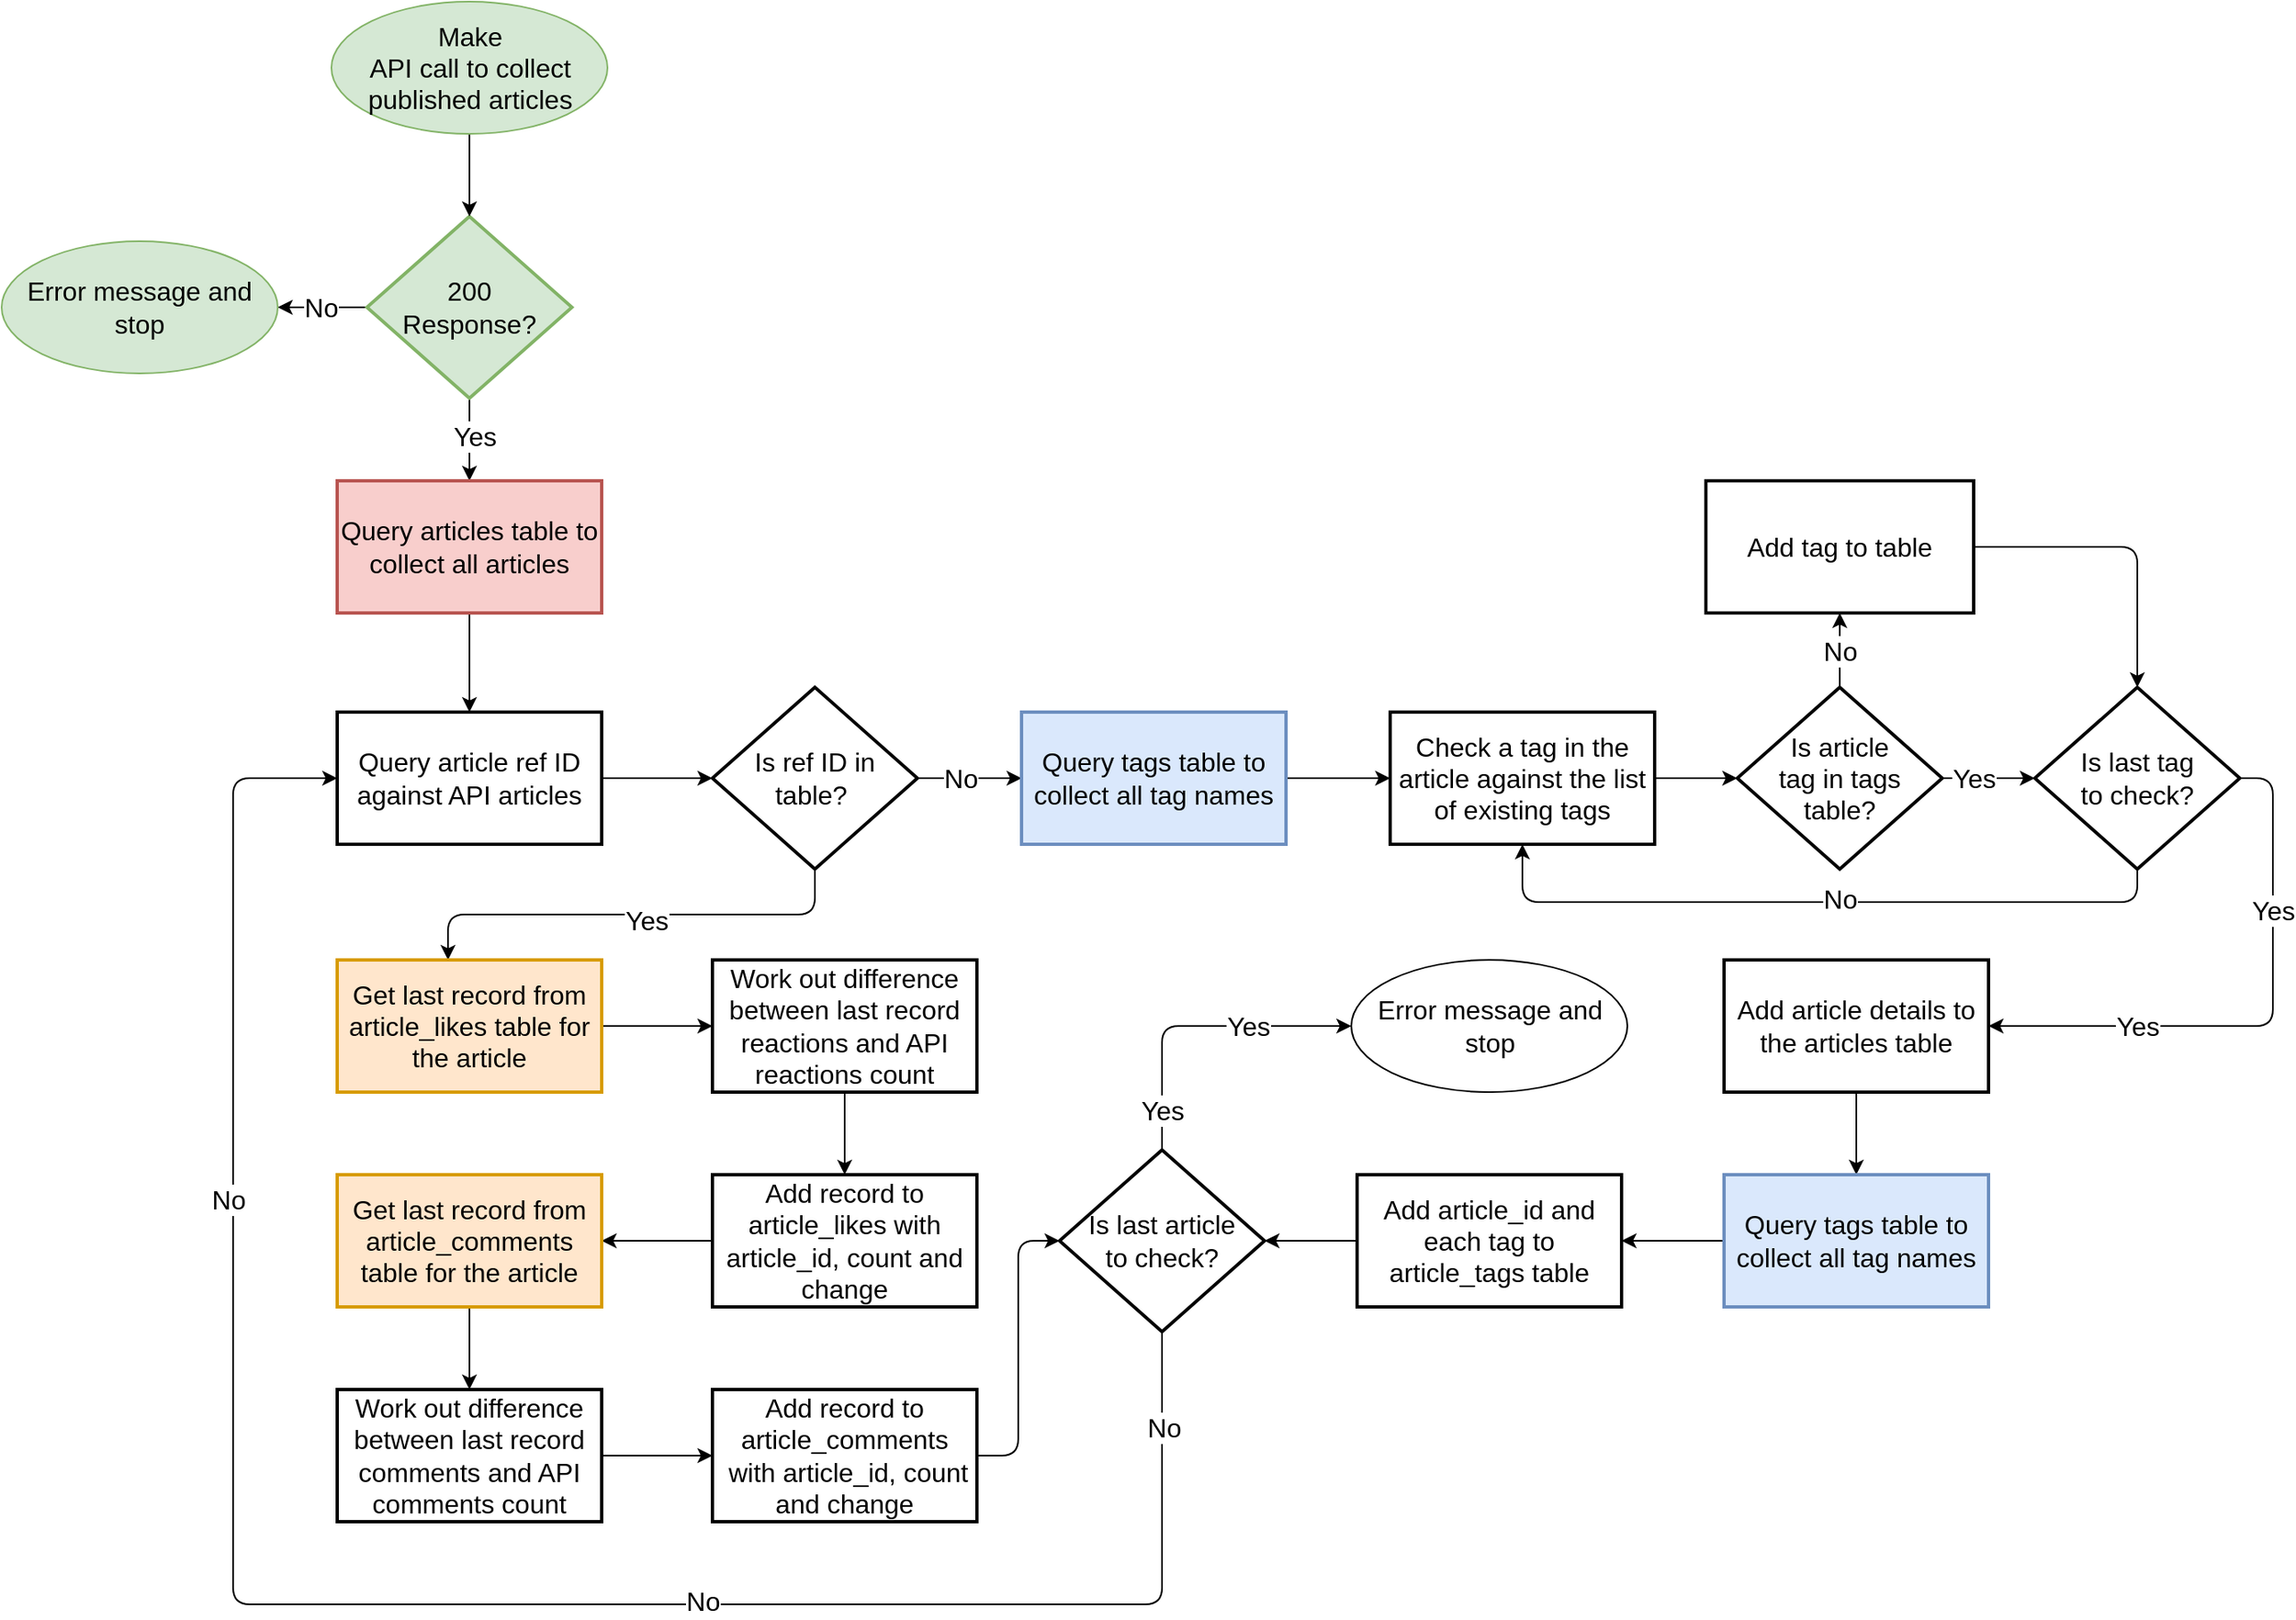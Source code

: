 <mxfile version="20.8.16" type="device"><diagram name="Page-1" id="tyPmelYILmHCZgquHCRe"><mxGraphModel dx="1846" dy="1214" grid="1" gridSize="10" guides="1" tooltips="1" connect="1" arrows="1" fold="1" page="1" pageScale="1" pageWidth="1654" pageHeight="1169" math="0" shadow="0"><root><mxCell id="0"/><mxCell id="1" parent="0"/><mxCell id="qKAgkgesWeWLvzqZyhlg-28" value="" style="edgeStyle=orthogonalEdgeStyle;rounded=0;orthogonalLoop=1;jettySize=auto;html=1;fontSize=16;" edge="1" parent="1" source="qKAgkgesWeWLvzqZyhlg-4" target="qKAgkgesWeWLvzqZyhlg-23"><mxGeometry relative="1" as="geometry"/></mxCell><mxCell id="qKAgkgesWeWLvzqZyhlg-29" value="Yes" style="edgeLabel;html=1;align=center;verticalAlign=middle;resizable=0;points=[];fontSize=16;rounded=0;" vertex="1" connectable="0" parent="qKAgkgesWeWLvzqZyhlg-28"><mxGeometry x="-0.08" y="3" relative="1" as="geometry"><mxPoint as="offset"/></mxGeometry></mxCell><mxCell id="qKAgkgesWeWLvzqZyhlg-117" value="" style="edgeStyle=orthogonalEdgeStyle;orthogonalLoop=1;jettySize=auto;html=1;fontSize=16;" edge="1" parent="1" source="qKAgkgesWeWLvzqZyhlg-4" target="qKAgkgesWeWLvzqZyhlg-115"><mxGeometry relative="1" as="geometry"/></mxCell><mxCell id="qKAgkgesWeWLvzqZyhlg-118" value="No" style="edgeLabel;html=1;align=center;verticalAlign=middle;resizable=0;points=[];fontSize=16;" vertex="1" connectable="0" parent="qKAgkgesWeWLvzqZyhlg-117"><mxGeometry x="0.037" relative="1" as="geometry"><mxPoint as="offset"/></mxGeometry></mxCell><mxCell id="qKAgkgesWeWLvzqZyhlg-4" value="200 &lt;br&gt;Response?" style="rhombus;whiteSpace=wrap;html=1;strokeColor=#82b366;strokeWidth=2;fontSize=16;rounded=0;fillColor=#d5e8d4;" vertex="1" parent="1"><mxGeometry x="271" y="160" width="124" height="110" as="geometry"/></mxCell><mxCell id="qKAgkgesWeWLvzqZyhlg-37" value="" style="edgeStyle=orthogonalEdgeStyle;orthogonalLoop=1;jettySize=auto;html=1;fontSize=16;" edge="1" parent="1" source="qKAgkgesWeWLvzqZyhlg-13" target="qKAgkgesWeWLvzqZyhlg-36"><mxGeometry relative="1" as="geometry"/></mxCell><mxCell id="qKAgkgesWeWLvzqZyhlg-38" value="No" style="edgeLabel;html=1;align=center;verticalAlign=middle;resizable=0;points=[];fontSize=16;" vertex="1" connectable="0" parent="qKAgkgesWeWLvzqZyhlg-37"><mxGeometry x="-0.175" relative="1" as="geometry"><mxPoint as="offset"/></mxGeometry></mxCell><mxCell id="qKAgkgesWeWLvzqZyhlg-86" style="edgeStyle=orthogonalEdgeStyle;orthogonalLoop=1;jettySize=auto;html=1;exitX=0.5;exitY=1;exitDx=0;exitDy=0;entryX=0.419;entryY=0;entryDx=0;entryDy=0;entryPerimeter=0;fontSize=16;" edge="1" parent="1" source="qKAgkgesWeWLvzqZyhlg-13" target="qKAgkgesWeWLvzqZyhlg-85"><mxGeometry relative="1" as="geometry"/></mxCell><mxCell id="qKAgkgesWeWLvzqZyhlg-126" value="Yes" style="edgeLabel;html=1;align=center;verticalAlign=middle;resizable=0;points=[];fontSize=16;" vertex="1" connectable="0" parent="qKAgkgesWeWLvzqZyhlg-86"><mxGeometry x="-0.274" relative="1" as="geometry"><mxPoint x="-29" y="3" as="offset"/></mxGeometry></mxCell><mxCell id="qKAgkgesWeWLvzqZyhlg-13" value="Is ref ID in table?&amp;nbsp;" style="rhombus;whiteSpace=wrap;html=1;strokeColor=default;strokeWidth=2;fontSize=16;rounded=0;" vertex="1" parent="1"><mxGeometry x="480" y="445" width="124" height="110" as="geometry"/></mxCell><mxCell id="qKAgkgesWeWLvzqZyhlg-31" value="" style="edgeStyle=orthogonalEdgeStyle;rounded=0;orthogonalLoop=1;jettySize=auto;html=1;fontSize=16;" edge="1" parent="1" source="qKAgkgesWeWLvzqZyhlg-22" target="qKAgkgesWeWLvzqZyhlg-13"><mxGeometry relative="1" as="geometry"/></mxCell><mxCell id="qKAgkgesWeWLvzqZyhlg-22" value="Query article ref ID against API articles" style="rounded=0;whiteSpace=wrap;html=1;strokeColor=default;strokeWidth=2;fontSize=16;" vertex="1" parent="1"><mxGeometry x="253" y="460" width="160" height="80" as="geometry"/></mxCell><mxCell id="qKAgkgesWeWLvzqZyhlg-30" value="" style="edgeStyle=orthogonalEdgeStyle;rounded=0;orthogonalLoop=1;jettySize=auto;html=1;fontSize=16;" edge="1" parent="1" source="qKAgkgesWeWLvzqZyhlg-23" target="qKAgkgesWeWLvzqZyhlg-22"><mxGeometry relative="1" as="geometry"/></mxCell><mxCell id="qKAgkgesWeWLvzqZyhlg-23" value="Query articles table to collect all articles" style="rounded=0;whiteSpace=wrap;html=1;strokeColor=#b85450;strokeWidth=2;fontSize=16;fillColor=#f8cecc;" vertex="1" parent="1"><mxGeometry x="253" y="320" width="160" height="80" as="geometry"/></mxCell><mxCell id="qKAgkgesWeWLvzqZyhlg-40" value="" style="edgeStyle=orthogonalEdgeStyle;orthogonalLoop=1;jettySize=auto;html=1;fontSize=16;" edge="1" parent="1" source="qKAgkgesWeWLvzqZyhlg-36" target="qKAgkgesWeWLvzqZyhlg-39"><mxGeometry relative="1" as="geometry"/></mxCell><mxCell id="qKAgkgesWeWLvzqZyhlg-36" value="Query tags table to collect all tag names" style="rounded=0;whiteSpace=wrap;html=1;strokeColor=#6c8ebf;strokeWidth=2;fontSize=16;fillColor=#dae8fc;" vertex="1" parent="1"><mxGeometry x="667" y="460" width="160" height="80" as="geometry"/></mxCell><mxCell id="qKAgkgesWeWLvzqZyhlg-77" value="" style="edgeStyle=orthogonalEdgeStyle;orthogonalLoop=1;jettySize=auto;html=1;fontSize=16;" edge="1" parent="1" source="qKAgkgesWeWLvzqZyhlg-39" target="qKAgkgesWeWLvzqZyhlg-41"><mxGeometry relative="1" as="geometry"/></mxCell><mxCell id="qKAgkgesWeWLvzqZyhlg-39" value="Check a tag in the article against the list of existing tags" style="rounded=0;whiteSpace=wrap;html=1;strokeColor=default;strokeWidth=2;fontSize=16;" vertex="1" parent="1"><mxGeometry x="890" y="460" width="160" height="80" as="geometry"/></mxCell><mxCell id="qKAgkgesWeWLvzqZyhlg-49" value="No" style="edgeStyle=orthogonalEdgeStyle;orthogonalLoop=1;jettySize=auto;html=1;fontSize=16;" edge="1" parent="1" source="qKAgkgesWeWLvzqZyhlg-41" target="qKAgkgesWeWLvzqZyhlg-43"><mxGeometry relative="1" as="geometry"/></mxCell><mxCell id="qKAgkgesWeWLvzqZyhlg-82" value="" style="edgeStyle=orthogonalEdgeStyle;orthogonalLoop=1;jettySize=auto;html=1;fontSize=16;" edge="1" parent="1" source="qKAgkgesWeWLvzqZyhlg-41" target="qKAgkgesWeWLvzqZyhlg-48"><mxGeometry relative="1" as="geometry"/></mxCell><mxCell id="qKAgkgesWeWLvzqZyhlg-83" value="Yes" style="edgeLabel;html=1;align=center;verticalAlign=middle;resizable=0;points=[];fontSize=16;" vertex="1" connectable="0" parent="qKAgkgesWeWLvzqZyhlg-82"><mxGeometry x="-0.321" relative="1" as="geometry"><mxPoint as="offset"/></mxGeometry></mxCell><mxCell id="qKAgkgesWeWLvzqZyhlg-41" value="Is article &lt;br&gt;tag in tags &lt;br&gt;table?" style="rhombus;whiteSpace=wrap;html=1;strokeColor=default;strokeWidth=2;fontSize=16;rounded=0;" vertex="1" parent="1"><mxGeometry x="1100" y="445" width="124" height="110" as="geometry"/></mxCell><mxCell id="qKAgkgesWeWLvzqZyhlg-76" value="" style="edgeStyle=orthogonalEdgeStyle;orthogonalLoop=1;jettySize=auto;html=1;fontSize=16;" edge="1" parent="1" source="qKAgkgesWeWLvzqZyhlg-43" target="qKAgkgesWeWLvzqZyhlg-48"><mxGeometry relative="1" as="geometry"/></mxCell><mxCell id="qKAgkgesWeWLvzqZyhlg-43" value="Add tag to table" style="rounded=0;whiteSpace=wrap;html=1;strokeColor=default;strokeWidth=2;fontSize=16;" vertex="1" parent="1"><mxGeometry x="1081" y="320" width="162" height="80" as="geometry"/></mxCell><mxCell id="qKAgkgesWeWLvzqZyhlg-78" style="edgeStyle=orthogonalEdgeStyle;orthogonalLoop=1;jettySize=auto;html=1;exitX=0.5;exitY=1;exitDx=0;exitDy=0;entryX=0.5;entryY=1;entryDx=0;entryDy=0;fontSize=16;" edge="1" parent="1" source="qKAgkgesWeWLvzqZyhlg-48" target="qKAgkgesWeWLvzqZyhlg-39"><mxGeometry relative="1" as="geometry"/></mxCell><mxCell id="qKAgkgesWeWLvzqZyhlg-84" value="No" style="edgeLabel;html=1;align=center;verticalAlign=middle;resizable=0;points=[];fontSize=16;" vertex="1" connectable="0" parent="qKAgkgesWeWLvzqZyhlg-78"><mxGeometry x="-0.166" y="-2" relative="1" as="geometry"><mxPoint x="-22" as="offset"/></mxGeometry></mxCell><mxCell id="qKAgkgesWeWLvzqZyhlg-80" value="Yes" style="edgeStyle=orthogonalEdgeStyle;orthogonalLoop=1;jettySize=auto;html=1;exitX=1;exitY=0.5;exitDx=0;exitDy=0;entryX=1;entryY=0.5;entryDx=0;entryDy=0;fontSize=16;" edge="1" parent="1" source="qKAgkgesWeWLvzqZyhlg-48" target="qKAgkgesWeWLvzqZyhlg-57"><mxGeometry x="-0.415" relative="1" as="geometry"><mxPoint as="offset"/></mxGeometry></mxCell><mxCell id="qKAgkgesWeWLvzqZyhlg-81" value="Yes" style="edgeLabel;html=1;align=center;verticalAlign=middle;resizable=0;points=[];fontSize=16;" vertex="1" connectable="0" parent="qKAgkgesWeWLvzqZyhlg-80"><mxGeometry x="0.257" relative="1" as="geometry"><mxPoint x="-37" as="offset"/></mxGeometry></mxCell><mxCell id="qKAgkgesWeWLvzqZyhlg-48" value="Is last tag&lt;br&gt;to check?" style="rhombus;whiteSpace=wrap;html=1;strokeColor=default;strokeWidth=2;fontSize=16;rounded=0;" vertex="1" parent="1"><mxGeometry x="1280" y="445" width="124" height="110" as="geometry"/></mxCell><mxCell id="qKAgkgesWeWLvzqZyhlg-74" value="" style="edgeStyle=orthogonalEdgeStyle;orthogonalLoop=1;jettySize=auto;html=1;fontSize=16;" edge="1" parent="1" source="qKAgkgesWeWLvzqZyhlg-57" target="qKAgkgesWeWLvzqZyhlg-65"><mxGeometry relative="1" as="geometry"/></mxCell><mxCell id="qKAgkgesWeWLvzqZyhlg-57" value="Add article details to the articles table" style="rounded=0;whiteSpace=wrap;html=1;strokeColor=default;strokeWidth=2;fontSize=16;" vertex="1" parent="1"><mxGeometry x="1092" y="610" width="160" height="80" as="geometry"/></mxCell><mxCell id="qKAgkgesWeWLvzqZyhlg-68" value="" style="edgeStyle=orthogonalEdgeStyle;orthogonalLoop=1;jettySize=auto;html=1;fontSize=16;" edge="1" parent="1" source="qKAgkgesWeWLvzqZyhlg-65" target="qKAgkgesWeWLvzqZyhlg-67"><mxGeometry relative="1" as="geometry"/></mxCell><mxCell id="qKAgkgesWeWLvzqZyhlg-65" value="Query tags table to collect all tag names" style="rounded=0;whiteSpace=wrap;html=1;strokeColor=#6c8ebf;strokeWidth=2;fontSize=16;fillColor=#dae8fc;" vertex="1" parent="1"><mxGeometry x="1092" y="740" width="160" height="80" as="geometry"/></mxCell><mxCell id="qKAgkgesWeWLvzqZyhlg-105" style="edgeStyle=orthogonalEdgeStyle;orthogonalLoop=1;jettySize=auto;html=1;fontSize=16;" edge="1" parent="1" source="qKAgkgesWeWLvzqZyhlg-67" target="qKAgkgesWeWLvzqZyhlg-69"><mxGeometry relative="1" as="geometry"/></mxCell><mxCell id="qKAgkgesWeWLvzqZyhlg-67" value="Add article_id and each tag to article_tags table" style="rounded=0;whiteSpace=wrap;html=1;strokeColor=default;strokeWidth=2;fontSize=16;" vertex="1" parent="1"><mxGeometry x="870" y="740" width="160" height="80" as="geometry"/></mxCell><mxCell id="qKAgkgesWeWLvzqZyhlg-106" style="edgeStyle=orthogonalEdgeStyle;orthogonalLoop=1;jettySize=auto;html=1;exitX=0.5;exitY=1;exitDx=0;exitDy=0;entryX=0;entryY=0.5;entryDx=0;entryDy=0;fontSize=16;" edge="1" parent="1" source="qKAgkgesWeWLvzqZyhlg-69" target="qKAgkgesWeWLvzqZyhlg-22"><mxGeometry relative="1" as="geometry"><Array as="points"><mxPoint x="752" y="1000"/><mxPoint x="190" y="1000"/><mxPoint x="190" y="500"/></Array></mxGeometry></mxCell><mxCell id="qKAgkgesWeWLvzqZyhlg-107" value="No" style="edgeLabel;html=1;align=center;verticalAlign=middle;resizable=0;points=[];fontSize=16;" vertex="1" connectable="0" parent="qKAgkgesWeWLvzqZyhlg-106"><mxGeometry x="-0.91" y="1" relative="1" as="geometry"><mxPoint as="offset"/></mxGeometry></mxCell><mxCell id="qKAgkgesWeWLvzqZyhlg-108" value="No" style="edgeLabel;html=1;align=center;verticalAlign=middle;resizable=0;points=[];fontSize=16;" vertex="1" connectable="0" parent="qKAgkgesWeWLvzqZyhlg-106"><mxGeometry x="-0.313" y="-2" relative="1" as="geometry"><mxPoint as="offset"/></mxGeometry></mxCell><mxCell id="qKAgkgesWeWLvzqZyhlg-109" value="No" style="edgeLabel;html=1;align=center;verticalAlign=middle;resizable=0;points=[];fontSize=16;" vertex="1" connectable="0" parent="qKAgkgesWeWLvzqZyhlg-106"><mxGeometry x="0.507" y="3" relative="1" as="geometry"><mxPoint as="offset"/></mxGeometry></mxCell><mxCell id="qKAgkgesWeWLvzqZyhlg-123" style="edgeStyle=orthogonalEdgeStyle;orthogonalLoop=1;jettySize=auto;html=1;exitX=0.5;exitY=0;exitDx=0;exitDy=0;entryX=0;entryY=0.5;entryDx=0;entryDy=0;fontSize=16;" edge="1" parent="1" source="qKAgkgesWeWLvzqZyhlg-69" target="qKAgkgesWeWLvzqZyhlg-119"><mxGeometry relative="1" as="geometry"/></mxCell><mxCell id="qKAgkgesWeWLvzqZyhlg-124" value="Yes" style="edgeLabel;html=1;align=center;verticalAlign=middle;resizable=0;points=[];fontSize=16;" vertex="1" connectable="0" parent="qKAgkgesWeWLvzqZyhlg-123"><mxGeometry x="-0.747" relative="1" as="geometry"><mxPoint as="offset"/></mxGeometry></mxCell><mxCell id="qKAgkgesWeWLvzqZyhlg-125" value="Yes" style="edgeLabel;html=1;align=center;verticalAlign=middle;resizable=0;points=[];fontSize=16;" vertex="1" connectable="0" parent="qKAgkgesWeWLvzqZyhlg-123"><mxGeometry x="0.34" relative="1" as="geometry"><mxPoint as="offset"/></mxGeometry></mxCell><mxCell id="qKAgkgesWeWLvzqZyhlg-69" value="Is last article&lt;br&gt;to check?" style="rhombus;whiteSpace=wrap;html=1;strokeColor=default;strokeWidth=2;fontSize=16;rounded=0;" vertex="1" parent="1"><mxGeometry x="690" y="725" width="124" height="110" as="geometry"/></mxCell><mxCell id="qKAgkgesWeWLvzqZyhlg-97" value="" style="edgeStyle=orthogonalEdgeStyle;orthogonalLoop=1;jettySize=auto;html=1;fontSize=16;" edge="1" parent="1" source="qKAgkgesWeWLvzqZyhlg-85" target="qKAgkgesWeWLvzqZyhlg-89"><mxGeometry relative="1" as="geometry"/></mxCell><mxCell id="qKAgkgesWeWLvzqZyhlg-85" value="Get last record from article_likes table for the article" style="rounded=0;whiteSpace=wrap;html=1;strokeColor=#d79b00;strokeWidth=2;fontSize=16;fillColor=#ffe6cc;" vertex="1" parent="1"><mxGeometry x="253" y="610" width="160" height="80" as="geometry"/></mxCell><mxCell id="qKAgkgesWeWLvzqZyhlg-98" value="" style="edgeStyle=orthogonalEdgeStyle;orthogonalLoop=1;jettySize=auto;html=1;fontSize=16;" edge="1" parent="1" source="qKAgkgesWeWLvzqZyhlg-89" target="qKAgkgesWeWLvzqZyhlg-91"><mxGeometry relative="1" as="geometry"/></mxCell><mxCell id="qKAgkgesWeWLvzqZyhlg-89" value="Work out difference between last record reactions and API reactions count" style="rounded=0;whiteSpace=wrap;html=1;strokeColor=default;strokeWidth=2;fontSize=16;" vertex="1" parent="1"><mxGeometry x="480" y="610" width="160" height="80" as="geometry"/></mxCell><mxCell id="qKAgkgesWeWLvzqZyhlg-99" value="" style="edgeStyle=orthogonalEdgeStyle;orthogonalLoop=1;jettySize=auto;html=1;fontSize=16;" edge="1" parent="1" source="qKAgkgesWeWLvzqZyhlg-91" target="qKAgkgesWeWLvzqZyhlg-93"><mxGeometry relative="1" as="geometry"/></mxCell><mxCell id="qKAgkgesWeWLvzqZyhlg-91" value="Add record to article_likes with article_id, count and change" style="rounded=0;whiteSpace=wrap;html=1;strokeColor=default;strokeWidth=2;fontSize=16;" vertex="1" parent="1"><mxGeometry x="480" y="740" width="160" height="80" as="geometry"/></mxCell><mxCell id="qKAgkgesWeWLvzqZyhlg-102" value="" style="edgeStyle=orthogonalEdgeStyle;orthogonalLoop=1;jettySize=auto;html=1;fontSize=16;" edge="1" parent="1" source="qKAgkgesWeWLvzqZyhlg-93" target="qKAgkgesWeWLvzqZyhlg-100"><mxGeometry relative="1" as="geometry"/></mxCell><mxCell id="qKAgkgesWeWLvzqZyhlg-93" value="Get last record from article_comments table for the article" style="rounded=0;whiteSpace=wrap;html=1;strokeColor=#d79b00;strokeWidth=2;fontSize=16;fillColor=#ffe6cc;" vertex="1" parent="1"><mxGeometry x="253" y="740" width="160" height="80" as="geometry"/></mxCell><mxCell id="qKAgkgesWeWLvzqZyhlg-103" value="" style="edgeStyle=orthogonalEdgeStyle;orthogonalLoop=1;jettySize=auto;html=1;fontSize=16;" edge="1" parent="1" source="qKAgkgesWeWLvzqZyhlg-100" target="qKAgkgesWeWLvzqZyhlg-101"><mxGeometry relative="1" as="geometry"/></mxCell><mxCell id="qKAgkgesWeWLvzqZyhlg-100" value="Work out difference between last record comments and API comments count" style="rounded=0;whiteSpace=wrap;html=1;strokeColor=default;strokeWidth=2;fontSize=16;" vertex="1" parent="1"><mxGeometry x="253" y="870" width="160" height="80" as="geometry"/></mxCell><mxCell id="qKAgkgesWeWLvzqZyhlg-104" style="edgeStyle=orthogonalEdgeStyle;orthogonalLoop=1;jettySize=auto;html=1;entryX=0;entryY=0.5;entryDx=0;entryDy=0;fontSize=16;" edge="1" parent="1" source="qKAgkgesWeWLvzqZyhlg-101" target="qKAgkgesWeWLvzqZyhlg-69"><mxGeometry relative="1" as="geometry"/></mxCell><mxCell id="qKAgkgesWeWLvzqZyhlg-101" value="Add record to article_comments&lt;br&gt;&amp;nbsp;with article_id, count and change" style="rounded=0;whiteSpace=wrap;html=1;strokeColor=default;strokeWidth=2;fontSize=16;" vertex="1" parent="1"><mxGeometry x="480" y="870" width="160" height="80" as="geometry"/></mxCell><mxCell id="qKAgkgesWeWLvzqZyhlg-114" value="" style="edgeStyle=orthogonalEdgeStyle;orthogonalLoop=1;jettySize=auto;html=1;fontSize=16;" edge="1" parent="1" source="qKAgkgesWeWLvzqZyhlg-111" target="qKAgkgesWeWLvzqZyhlg-4"><mxGeometry relative="1" as="geometry"/></mxCell><mxCell id="qKAgkgesWeWLvzqZyhlg-111" value="Make &lt;br&gt;API call to collect published articles" style="ellipse;whiteSpace=wrap;html=1;fontSize=16;fillColor=#d5e8d4;strokeColor=#82b366;" vertex="1" parent="1"><mxGeometry x="249.5" y="30" width="167" height="80" as="geometry"/></mxCell><mxCell id="qKAgkgesWeWLvzqZyhlg-115" value="Error message and stop" style="ellipse;whiteSpace=wrap;html=1;fontSize=16;fillColor=#d5e8d4;strokeColor=#82b366;" vertex="1" parent="1"><mxGeometry x="50" y="175" width="167" height="80" as="geometry"/></mxCell><mxCell id="qKAgkgesWeWLvzqZyhlg-119" value="Error message and stop" style="ellipse;whiteSpace=wrap;html=1;fontSize=16;" vertex="1" parent="1"><mxGeometry x="866.5" y="610" width="167" height="80" as="geometry"/></mxCell></root></mxGraphModel></diagram></mxfile>